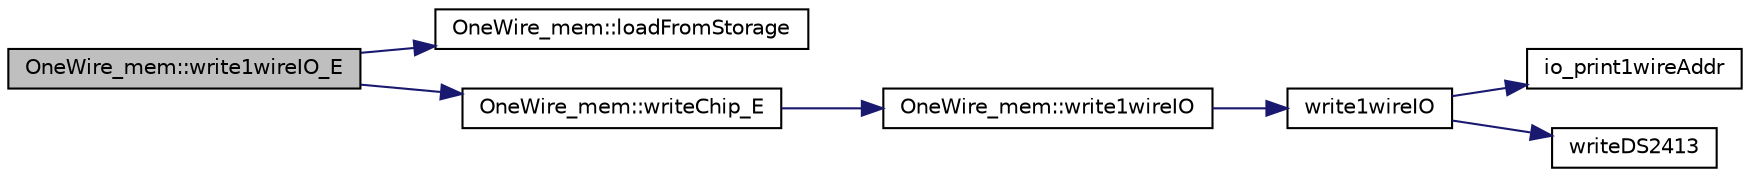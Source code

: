 digraph "OneWire_mem::write1wireIO_E"
{
 // INTERACTIVE_SVG=YES
 // LATEX_PDF_SIZE
  edge [fontname="Helvetica",fontsize="10",labelfontname="Helvetica",labelfontsize="10"];
  node [fontname="Helvetica",fontsize="10",shape=record];
  rankdir="LR";
  Node1 [label="OneWire_mem::write1wireIO_E",height=0.2,width=0.4,color="black", fillcolor="grey75", style="filled", fontcolor="black",tooltip="Set 1-wire chip IO pin bitmask(register on chip) for chip stored in EEProm. todo only handles DS2413."];
  Node1 -> Node2 [color="midnightblue",fontsize="10",style="solid"];
  Node2 [label="OneWire_mem::loadFromStorage",height=0.2,width=0.4,color="black", fillcolor="white", style="filled",URL="$class_one_wire__mem.html#a825507ec70be0783b2c9b84a2ed86b39",tooltip="Load chip info saved in storage(e.g. eeprom) to the class working/temp var \"working1wire\"."];
  Node1 -> Node3 [color="midnightblue",fontsize="10",style="solid"];
  Node3 [label="OneWire_mem::writeChip_E",height=0.2,width=0.4,color="black", fillcolor="white", style="filled",URL="$class_one_wire__mem.html#abd64b471807251802d190f1c3d3d3034",tooltip="Write IO to chip and save state. Works with last chip in working vars(workingAddr)."];
  Node3 -> Node4 [color="midnightblue",fontsize="10",style="solid"];
  Node4 [label="OneWire_mem::write1wireIO",height=0.2,width=0.4,color="black", fillcolor="white", style="filled",URL="$class_one_wire__mem.html#a2b1b128bc556e371bfcb7b079c323824",tooltip="Wrapper func to call global func with ( ow[owIndex] , addr , state )"];
  Node4 -> Node5 [color="midnightblue",fontsize="10",style="solid"];
  Node5 [label="write1wireIO",height=0.2,width=0.4,color="black", fillcolor="white", style="filled",URL="$1wire_8cpp.html#a77ebc093a69243ec72e963d7c915fba0",tooltip="Writes bitmap to 1-wire pin IO Register(Sets all the IO pins on the 1-wire chip)."];
  Node5 -> Node6 [color="midnightblue",fontsize="10",style="solid"];
  Node6 [label="io_print1wireAddr",height=0.2,width=0.4,color="black", fillcolor="white", style="filled",URL="$1wire_8cpp.html#a387122cd32e13e3ab4868864bed08d3e",tooltip=" "];
  Node5 -> Node7 [color="midnightblue",fontsize="10",style="solid"];
  Node7 [label="writeDS2413",height=0.2,width=0.4,color="black", fillcolor="white", style="filled",URL="$1wire_8cpp.html#aa8820981770942c6f48687b950ab09c8",tooltip="write output to a 1-wire DS2413 chip."];
}
